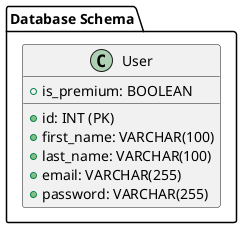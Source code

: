 @startuml class_diagram
skinparam classFontSize 14
skinparam classArrowColor #2E86C1

package "Database Schema" {
  class User {
    +id: INT (PK)
    +first_name: VARCHAR(100)
    +last_name: VARCHAR(100)
    +email: VARCHAR(255)
    +password: VARCHAR(255)
    +is_premium: BOOLEAN
  }
}
@enduml
